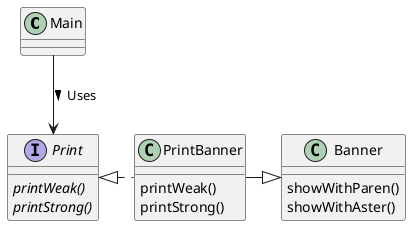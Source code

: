 @startuml Banner1

class Main {
}

interface Print {
    {abstract} printWeak()
    {abstract} printStrong()
}

class PrintBanner {
    printWeak()
    printStrong()
}

class Banner {
    showWithParen()
    showWithAster()
}

Main --> Print : Uses >
PrintBanner .left.|> Print
PrintBanner -right-|>Banner

@enduml
